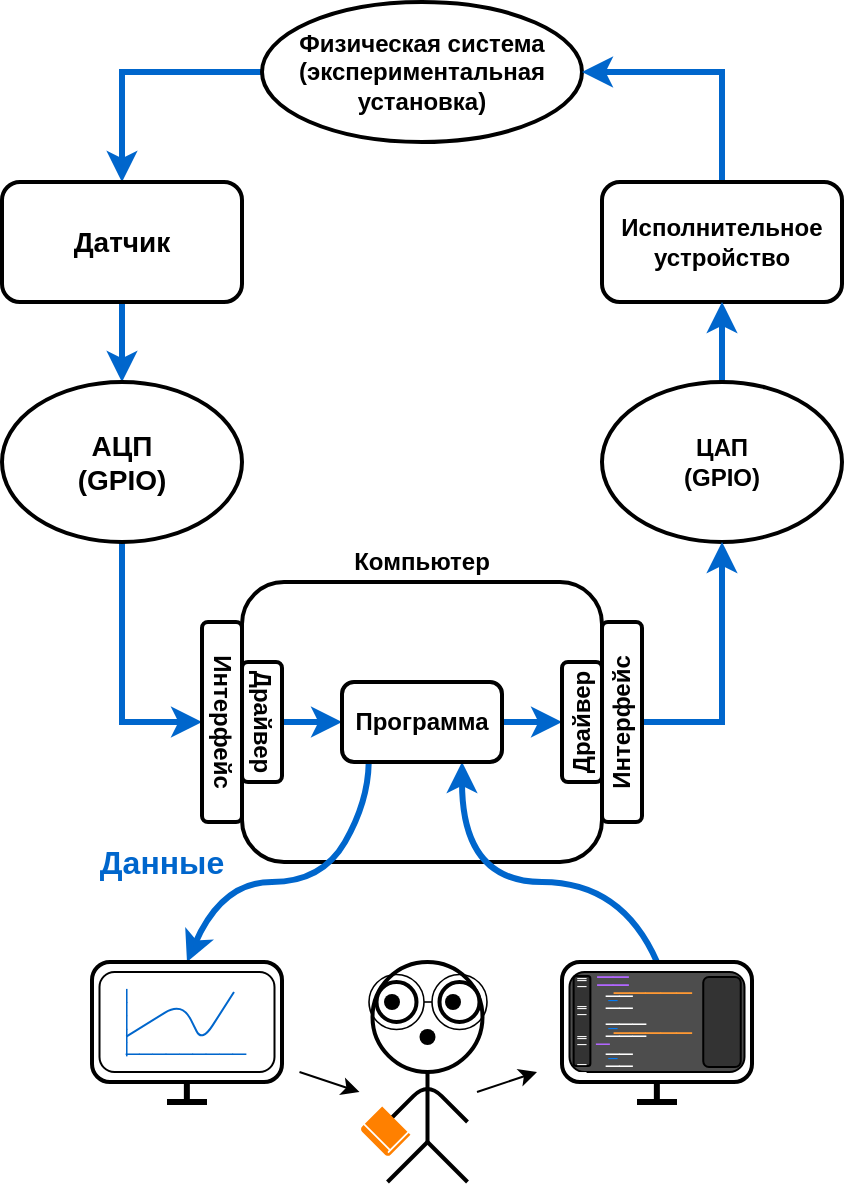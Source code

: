 <mxfile version="14.9.6" type="github" pages="2">
  <diagram id="EwxfycUetT-gceh_vVq2" name="Page-1">
    <mxGraphModel dx="1178" dy="641" grid="1" gridSize="10" guides="1" tooltips="1" connect="1" arrows="1" fold="1" page="1" pageScale="1" pageWidth="827" pageHeight="1169" math="0" shadow="0">
      <root>
        <mxCell id="0" />
        <mxCell id="1" parent="0" />
        <mxCell id="bHgDKf8H-_BEn4HjA2IT-7" value="" style="endArrow=none;html=1;fontColor=#000000;strokeWidth=3;" parent="1" edge="1">
          <mxGeometry width="50" height="50" relative="1" as="geometry">
            <mxPoint x="282.43" y="580" as="sourcePoint" />
            <mxPoint x="282.43" y="565" as="targetPoint" />
            <Array as="points">
              <mxPoint x="282.43" y="565" />
            </Array>
          </mxGeometry>
        </mxCell>
        <mxCell id="bHgDKf8H-_BEn4HjA2IT-6" value="" style="endArrow=none;html=1;fontColor=#000000;strokeWidth=3;" parent="1" edge="1">
          <mxGeometry width="50" height="50" relative="1" as="geometry">
            <mxPoint x="517.43" y="580" as="sourcePoint" />
            <mxPoint x="517.43" y="565" as="targetPoint" />
            <Array as="points">
              <mxPoint x="517.43" y="565" />
            </Array>
          </mxGeometry>
        </mxCell>
        <mxCell id="3XeuxPja4UC_niTlmCeu-13" style="edgeStyle=orthogonalEdgeStyle;rounded=0;orthogonalLoop=1;jettySize=auto;html=1;exitX=0;exitY=0.5;exitDx=0;exitDy=0;entryX=0.5;entryY=0;entryDx=0;entryDy=0;strokeWidth=3;strokeColor=#0066CC;" parent="1" source="3XeuxPja4UC_niTlmCeu-2" target="3XeuxPja4UC_niTlmCeu-3" edge="1">
          <mxGeometry relative="1" as="geometry" />
        </mxCell>
        <mxCell id="3XeuxPja4UC_niTlmCeu-2" value="Физическая система (экспериментальная установка)" style="ellipse;whiteSpace=wrap;html=1;fontStyle=1;strokeWidth=2;" parent="1" vertex="1">
          <mxGeometry x="320" y="30" width="160" height="70" as="geometry" />
        </mxCell>
        <mxCell id="3XeuxPja4UC_niTlmCeu-14" style="edgeStyle=orthogonalEdgeStyle;rounded=0;orthogonalLoop=1;jettySize=auto;html=1;exitX=0.5;exitY=1;exitDx=0;exitDy=0;entryX=0.5;entryY=0;entryDx=0;entryDy=0;strokeWidth=3;strokeColor=#0066CC;" parent="1" source="3XeuxPja4UC_niTlmCeu-3" target="3XeuxPja4UC_niTlmCeu-5" edge="1">
          <mxGeometry relative="1" as="geometry" />
        </mxCell>
        <mxCell id="3XeuxPja4UC_niTlmCeu-3" value="&lt;font style=&quot;font-size: 14px&quot;&gt;Датчик&lt;/font&gt;" style="rounded=1;whiteSpace=wrap;html=1;strokeWidth=2;fontStyle=1" parent="1" vertex="1">
          <mxGeometry x="190" y="120" width="120" height="60" as="geometry" />
        </mxCell>
        <mxCell id="3XeuxPja4UC_niTlmCeu-21" style="edgeStyle=orthogonalEdgeStyle;rounded=0;orthogonalLoop=1;jettySize=auto;html=1;exitX=0.5;exitY=0;exitDx=0;exitDy=0;entryX=1;entryY=0.5;entryDx=0;entryDy=0;fillColor=#f5f5f5;strokeColor=#0066CC;strokeWidth=3;" parent="1" source="3XeuxPja4UC_niTlmCeu-4" target="3XeuxPja4UC_niTlmCeu-2" edge="1">
          <mxGeometry relative="1" as="geometry" />
        </mxCell>
        <mxCell id="3XeuxPja4UC_niTlmCeu-4" value="Исполнительное устройство" style="rounded=1;whiteSpace=wrap;html=1;fillColor=#FFFFFF;strokeWidth=2;fontStyle=1" parent="1" vertex="1">
          <mxGeometry x="490" y="120" width="120" height="60" as="geometry" />
        </mxCell>
        <mxCell id="3XeuxPja4UC_niTlmCeu-15" style="edgeStyle=orthogonalEdgeStyle;rounded=0;orthogonalLoop=1;jettySize=auto;html=1;exitX=0.5;exitY=1;exitDx=0;exitDy=0;entryX=1;entryY=0.5;entryDx=0;entryDy=0;strokeWidth=3;strokeColor=#0066CC;" parent="1" source="3XeuxPja4UC_niTlmCeu-5" target="3XeuxPja4UC_niTlmCeu-10" edge="1">
          <mxGeometry relative="1" as="geometry" />
        </mxCell>
        <mxCell id="3XeuxPja4UC_niTlmCeu-5" value="&lt;font style=&quot;font-size: 14px&quot;&gt;АЦП&lt;br&gt;(GPIO)&lt;br&gt;&lt;/font&gt;" style="ellipse;whiteSpace=wrap;html=1;fontStyle=1;strokeWidth=2;" parent="1" vertex="1">
          <mxGeometry x="190" y="220" width="120" height="80" as="geometry" />
        </mxCell>
        <mxCell id="3XeuxPja4UC_niTlmCeu-20" style="edgeStyle=orthogonalEdgeStyle;rounded=0;orthogonalLoop=1;jettySize=auto;html=1;exitX=0.5;exitY=0;exitDx=0;exitDy=0;entryX=0.5;entryY=1;entryDx=0;entryDy=0;fillColor=#f5f5f5;strokeColor=#0066CC;strokeWidth=3;" parent="1" source="3XeuxPja4UC_niTlmCeu-6" target="3XeuxPja4UC_niTlmCeu-4" edge="1">
          <mxGeometry relative="1" as="geometry" />
        </mxCell>
        <mxCell id="3XeuxPja4UC_niTlmCeu-6" value="ЦАП&lt;br&gt;(GPIO)" style="ellipse;whiteSpace=wrap;html=1;strokeWidth=2;fontStyle=1;fillColor=#FFFFFF;" parent="1" vertex="1">
          <mxGeometry x="490" y="220" width="120" height="80" as="geometry" />
        </mxCell>
        <mxCell id="3XeuxPja4UC_niTlmCeu-7" value="&lt;p&gt;&lt;br&gt;&lt;/p&gt;" style="rounded=1;whiteSpace=wrap;html=1;strokeWidth=2;fontStyle=1;verticalAlign=middle;" parent="1" vertex="1">
          <mxGeometry x="310" y="320" width="180" height="140" as="geometry" />
        </mxCell>
        <mxCell id="3XeuxPja4UC_niTlmCeu-10" value="Интерфейс" style="rounded=1;whiteSpace=wrap;html=1;horizontal=0;strokeWidth=2;fontStyle=1;rotation=-180;" parent="1" vertex="1">
          <mxGeometry x="290" y="340" width="20" height="100" as="geometry" />
        </mxCell>
        <mxCell id="3XeuxPja4UC_niTlmCeu-19" style="edgeStyle=orthogonalEdgeStyle;rounded=0;orthogonalLoop=1;jettySize=auto;html=1;exitX=1;exitY=0.5;exitDx=0;exitDy=0;entryX=0.5;entryY=1;entryDx=0;entryDy=0;fillColor=#f5f5f5;strokeColor=#0066CC;strokeWidth=3;" parent="1" source="3XeuxPja4UC_niTlmCeu-11" target="3XeuxPja4UC_niTlmCeu-6" edge="1">
          <mxGeometry relative="1" as="geometry" />
        </mxCell>
        <mxCell id="3XeuxPja4UC_niTlmCeu-11" value="Интерфейс" style="rounded=1;whiteSpace=wrap;html=1;horizontal=0;verticalAlign=middle;strokeWidth=2;fillColor=#FFFFFF;fontStyle=1" parent="1" vertex="1">
          <mxGeometry x="490" y="340" width="20" height="100" as="geometry" />
        </mxCell>
        <mxCell id="3XeuxPja4UC_niTlmCeu-22" value="" style="endArrow=classic;html=1;strokeColor=#0066CC;strokeWidth=3;entryX=0;entryY=0.5;entryDx=0;entryDy=0;exitX=0;exitY=0.5;exitDx=0;exitDy=0;" parent="1" source="V5cFm6v-NALm835U-15R-2" target="3XeuxPja4UC_niTlmCeu-9" edge="1">
          <mxGeometry width="50" height="50" relative="1" as="geometry">
            <mxPoint x="360" y="290" as="sourcePoint" />
            <mxPoint x="440" y="160" as="targetPoint" />
          </mxGeometry>
        </mxCell>
        <mxCell id="3XeuxPja4UC_niTlmCeu-23" value="" style="endArrow=classic;html=1;strokeWidth=3;exitX=1;exitY=0.5;exitDx=0;exitDy=0;fillColor=#f5f5f5;strokeColor=#0066CC;entryX=0;entryY=0.5;entryDx=0;entryDy=0;" parent="1" source="3XeuxPja4UC_niTlmCeu-9" edge="1" target="V5cFm6v-NALm835U-15R-1">
          <mxGeometry width="50" height="50" relative="1" as="geometry">
            <mxPoint x="450" y="350" as="sourcePoint" />
            <mxPoint x="467" y="390" as="targetPoint" />
          </mxGeometry>
        </mxCell>
        <mxCell id="3XeuxPja4UC_niTlmCeu-26" value="" style="ellipse;whiteSpace=wrap;html=1;aspect=fixed;strokeWidth=2;verticalAlign=middle;" parent="1" vertex="1">
          <mxGeometry x="375.25" y="510" width="55" height="55" as="geometry" />
        </mxCell>
        <mxCell id="3XeuxPja4UC_niTlmCeu-30" value="" style="endArrow=none;html=1;strokeWidth=2;exitX=0.5;exitY=1;exitDx=0;exitDy=0;" parent="1" source="3XeuxPja4UC_niTlmCeu-26" edge="1">
          <mxGeometry width="50" height="50" relative="1" as="geometry">
            <mxPoint x="584.75" y="590" as="sourcePoint" />
            <mxPoint x="402.75" y="600" as="targetPoint" />
          </mxGeometry>
        </mxCell>
        <mxCell id="3XeuxPja4UC_niTlmCeu-31" value="" style="endArrow=none;html=1;strokeWidth=2;" parent="1" edge="1">
          <mxGeometry width="50" height="50" relative="1" as="geometry">
            <mxPoint x="382.75" y="590" as="sourcePoint" />
            <mxPoint x="422.75" y="590" as="targetPoint" />
            <Array as="points">
              <mxPoint x="402.75" y="570" />
            </Array>
          </mxGeometry>
        </mxCell>
        <mxCell id="3XeuxPja4UC_niTlmCeu-33" value="" style="endArrow=none;html=1;strokeWidth=2;" parent="1" edge="1">
          <mxGeometry width="50" height="50" relative="1" as="geometry">
            <mxPoint x="382.75" y="620" as="sourcePoint" />
            <mxPoint x="402.75" y="600" as="targetPoint" />
          </mxGeometry>
        </mxCell>
        <mxCell id="3XeuxPja4UC_niTlmCeu-34" value="" style="endArrow=none;html=1;strokeWidth=2;" parent="1" edge="1">
          <mxGeometry width="50" height="50" relative="1" as="geometry">
            <mxPoint x="422.75" y="620" as="sourcePoint" />
            <mxPoint x="402.75" y="600" as="targetPoint" />
          </mxGeometry>
        </mxCell>
        <mxCell id="3XeuxPja4UC_niTlmCeu-35" value="" style="ellipse;whiteSpace=wrap;html=1;aspect=fixed;strokeWidth=2;verticalAlign=middle;" parent="1" vertex="1">
          <mxGeometry x="408.75" y="520" width="20" height="20" as="geometry" />
        </mxCell>
        <mxCell id="3XeuxPja4UC_niTlmCeu-38" value="" style="ellipse;whiteSpace=wrap;html=1;aspect=fixed;strokeWidth=2;verticalAlign=middle;" parent="1" vertex="1">
          <mxGeometry x="377.25" y="520" width="20" height="20" as="geometry" />
        </mxCell>
        <mxCell id="3XeuxPja4UC_niTlmCeu-42" value="" style="shape=waypoint;sketch=0;fillStyle=solid;size=6;pointerEvents=1;points=[];fillColor=none;resizable=0;rotatable=0;perimeter=centerPerimeter;snapToPoint=1;strokeWidth=2;verticalAlign=middle;" parent="1" vertex="1">
          <mxGeometry x="395.5" y="510" width="40" height="40" as="geometry" />
        </mxCell>
        <mxCell id="3XeuxPja4UC_niTlmCeu-43" value="" style="shape=waypoint;sketch=0;fillStyle=solid;size=6;pointerEvents=1;points=[];fillColor=none;resizable=0;rotatable=0;perimeter=centerPerimeter;snapToPoint=1;strokeWidth=2;verticalAlign=middle;" parent="1" vertex="1">
          <mxGeometry x="382.75" y="527.5" width="40" height="40" as="geometry" />
        </mxCell>
        <mxCell id="3XeuxPja4UC_niTlmCeu-46" value="" style="curved=1;endArrow=classic;html=1;strokeWidth=3;exitX=0.167;exitY=1.008;exitDx=0;exitDy=0;exitPerimeter=0;strokeColor=#0066CC;entryX=0.5;entryY=0;entryDx=0;entryDy=0;" parent="1" source="3XeuxPja4UC_niTlmCeu-9" target="bHgDKf8H-_BEn4HjA2IT-2" edge="1">
          <mxGeometry width="50" height="50" relative="1" as="geometry">
            <mxPoint x="355" y="492.5" as="sourcePoint" />
            <mxPoint x="365" y="540" as="targetPoint" />
            <Array as="points">
              <mxPoint x="373" y="430" />
              <mxPoint x="350" y="470" />
              <mxPoint x="300" y="470" />
            </Array>
          </mxGeometry>
        </mxCell>
        <mxCell id="3XeuxPja4UC_niTlmCeu-50" value="" style="curved=1;endArrow=classic;html=1;strokeWidth=3;entryX=0.75;entryY=1;entryDx=0;entryDy=0;entryPerimeter=0;strokeColor=#0066CC;exitX=0.5;exitY=0;exitDx=0;exitDy=0;" parent="1" source="bHgDKf8H-_BEn4HjA2IT-3" target="3XeuxPja4UC_niTlmCeu-9" edge="1">
          <mxGeometry width="50" height="50" relative="1" as="geometry">
            <mxPoint x="434" y="540" as="sourcePoint" />
            <mxPoint x="455.03" y="380.0" as="targetPoint" />
            <Array as="points">
              <mxPoint x="500" y="470" />
              <mxPoint x="420" y="470" />
            </Array>
          </mxGeometry>
        </mxCell>
        <mxCell id="3XeuxPja4UC_niTlmCeu-41" value="" style="shape=waypoint;sketch=0;fillStyle=solid;size=6;pointerEvents=1;points=[];fillColor=none;resizable=0;rotatable=0;perimeter=centerPerimeter;snapToPoint=1;strokeWidth=2;verticalAlign=middle;" parent="1" vertex="1">
          <mxGeometry x="365" y="510" width="40" height="40" as="geometry" />
        </mxCell>
        <mxCell id="3XeuxPja4UC_niTlmCeu-52" value="" style="ellipse;whiteSpace=wrap;html=1;aspect=fixed;strokeWidth=0.8;verticalAlign=middle;fillColor=none;" parent="1" vertex="1">
          <mxGeometry x="373.5" y="516.25" width="27.5" height="27.5" as="geometry" />
        </mxCell>
        <mxCell id="3XeuxPja4UC_niTlmCeu-53" value="" style="ellipse;whiteSpace=wrap;html=1;aspect=fixed;strokeWidth=0.8;verticalAlign=middle;fillColor=none;" parent="1" vertex="1">
          <mxGeometry x="405" y="516.25" width="27.5" height="27.5" as="geometry" />
        </mxCell>
        <mxCell id="3XeuxPja4UC_niTlmCeu-57" value="" style="endArrow=none;html=1;strokeWidth=0.8;entryX=0;entryY=0.5;entryDx=0;entryDy=0;exitX=1;exitY=0.5;exitDx=0;exitDy=0;" parent="1" source="3XeuxPja4UC_niTlmCeu-52" target="3XeuxPja4UC_niTlmCeu-53" edge="1">
          <mxGeometry width="50" height="50" relative="1" as="geometry">
            <mxPoint x="404.75" y="570" as="sourcePoint" />
            <mxPoint x="454.75" y="520" as="targetPoint" />
          </mxGeometry>
        </mxCell>
        <mxCell id="3XeuxPja4UC_niTlmCeu-58" value="" style="endArrow=none;html=1;strokeColor=#000000;strokeWidth=0.5;exitX=0;exitY=0;exitDx=0;exitDy=0;entryX=0;entryY=0;entryDx=0;entryDy=0;" parent="1" source="3XeuxPja4UC_niTlmCeu-52" target="3XeuxPja4UC_niTlmCeu-52" edge="1">
          <mxGeometry width="50" height="50" relative="1" as="geometry">
            <mxPoint x="404.75" y="570" as="sourcePoint" />
            <mxPoint x="454.75" y="520" as="targetPoint" />
          </mxGeometry>
        </mxCell>
        <mxCell id="3XeuxPja4UC_niTlmCeu-61" value="" style="pointerEvents=1;shadow=0;dashed=0;html=1;strokeColor=none;labelPosition=center;verticalLabelPosition=bottom;verticalAlign=top;outlineConnect=0;align=center;shape=mxgraph.office.concepts.book_journal;rotation=-45;fillColor=#FF8000;" parent="1" vertex="1">
          <mxGeometry x="373.5" y="585" width="16" height="20" as="geometry" />
        </mxCell>
        <mxCell id="3XeuxPja4UC_niTlmCeu-71" value="Данные" style="text;html=1;strokeColor=none;fillColor=none;align=center;verticalAlign=middle;whiteSpace=wrap;rounded=0;fontColor=#0066CC;fontStyle=1;fontSize=16;horizontal=1;" parent="1" vertex="1">
          <mxGeometry x="250" y="450" width="40" height="20" as="geometry" />
        </mxCell>
        <mxCell id="bHgDKf8H-_BEn4HjA2IT-2" value="" style="rounded=1;whiteSpace=wrap;html=1;fontColor=#000000;strokeColor=#000000;strokeWidth=2;fillColor=#FFFFFF;" parent="1" vertex="1">
          <mxGeometry x="235" y="510" width="95" height="60" as="geometry" />
        </mxCell>
        <mxCell id="bHgDKf8H-_BEn4HjA2IT-3" value="" style="rounded=1;whiteSpace=wrap;html=1;fontColor=#000000;strokeColor=#000000;strokeWidth=2;fillColor=#FFFFFF;" parent="1" vertex="1">
          <mxGeometry x="470" y="510" width="95" height="60" as="geometry" />
        </mxCell>
        <mxCell id="bHgDKf8H-_BEn4HjA2IT-4" value="" style="rounded=1;whiteSpace=wrap;html=1;fontColor=#000000;strokeColor=#000000;strokeWidth=1;fillColor=#FFFFFF;" parent="1" vertex="1">
          <mxGeometry x="238.75" y="515" width="87.5" height="50" as="geometry" />
        </mxCell>
        <mxCell id="bHgDKf8H-_BEn4HjA2IT-5" value="" style="rounded=1;whiteSpace=wrap;html=1;fontColor=#000000;strokeWidth=1;fillColor=#4D4D4D;" parent="1" vertex="1">
          <mxGeometry x="473.75" y="515" width="87.5" height="50" as="geometry" />
        </mxCell>
        <mxCell id="bHgDKf8H-_BEn4HjA2IT-8" value="" style="endArrow=none;html=1;fontColor=#000000;strokeColor=#000000;strokeWidth=3;" parent="1" edge="1">
          <mxGeometry width="50" height="50" relative="1" as="geometry">
            <mxPoint x="272.5" y="580" as="sourcePoint" />
            <mxPoint x="292.5" y="580" as="targetPoint" />
          </mxGeometry>
        </mxCell>
        <mxCell id="bHgDKf8H-_BEn4HjA2IT-9" value="" style="endArrow=none;html=1;fontColor=#000000;strokeColor=#000000;strokeWidth=3;" parent="1" edge="1">
          <mxGeometry width="50" height="50" relative="1" as="geometry">
            <mxPoint x="507.5" y="580" as="sourcePoint" />
            <mxPoint x="527.5" y="580" as="targetPoint" />
          </mxGeometry>
        </mxCell>
        <mxCell id="bHgDKf8H-_BEn4HjA2IT-10" value="&lt;font color=&quot;#0066cc&quot;&gt;_________&lt;/font&gt;" style="text;html=1;strokeColor=none;fillColor=none;align=left;verticalAlign=middle;whiteSpace=wrap;rounded=0;fontColor=#000000;" parent="1" vertex="1">
          <mxGeometry x="250" y="540" width="40" height="20" as="geometry" />
        </mxCell>
        <mxCell id="bHgDKf8H-_BEn4HjA2IT-11" value="&lt;font color=&quot;#0066cc&quot;&gt;_____&lt;/font&gt;" style="text;html=1;strokeColor=none;fillColor=none;align=right;verticalAlign=middle;whiteSpace=wrap;rounded=0;fontColor=#000000;rotation=90;" parent="1" vertex="1">
          <mxGeometry x="235" y="530" width="47.5" height="10" as="geometry" />
        </mxCell>
        <mxCell id="bHgDKf8H-_BEn4HjA2IT-12" value="" style="endArrow=none;html=1;fontColor=#000000;strokeWidth=1;strokeColor=#0066CC;exitX=0.76;exitY=1.162;exitDx=0;exitDy=0;exitPerimeter=0;" parent="1" source="bHgDKf8H-_BEn4HjA2IT-11" edge="1">
          <mxGeometry width="50" height="50" relative="1" as="geometry">
            <mxPoint x="259" y="545" as="sourcePoint" />
            <mxPoint x="306" y="525" as="targetPoint" />
            <Array as="points">
              <mxPoint x="280" y="530" />
              <mxPoint x="290" y="550" />
            </Array>
          </mxGeometry>
        </mxCell>
        <mxCell id="bHgDKf8H-_BEn4HjA2IT-14" value="Компьютер" style="text;html=1;strokeColor=none;fillColor=none;align=center;verticalAlign=middle;whiteSpace=wrap;rounded=0;fontColor=#000000;fontStyle=1" parent="1" vertex="1">
          <mxGeometry x="380" y="300" width="40" height="20" as="geometry" />
        </mxCell>
        <mxCell id="bHgDKf8H-_BEn4HjA2IT-15" value="" style="endArrow=classic;html=1;strokeWidth=1;" parent="1" edge="1">
          <mxGeometry width="50" height="50" relative="1" as="geometry">
            <mxPoint x="338.75" y="565" as="sourcePoint" />
            <mxPoint x="368.75" y="575" as="targetPoint" />
          </mxGeometry>
        </mxCell>
        <mxCell id="bHgDKf8H-_BEn4HjA2IT-16" value="" style="endArrow=classic;html=1;strokeWidth=1;" parent="1" edge="1">
          <mxGeometry width="50" height="50" relative="1" as="geometry">
            <mxPoint x="427.5" y="575" as="sourcePoint" />
            <mxPoint x="457.5" y="565" as="targetPoint" />
          </mxGeometry>
        </mxCell>
        <mxCell id="bHgDKf8H-_BEn4HjA2IT-18" value="" style="rounded=1;whiteSpace=wrap;html=1;fontColor=#000000;strokeColor=#000000;strokeWidth=1;align=right;fillColor=#333333;rotation=90;" parent="1" vertex="1">
          <mxGeometry x="527.5" y="530.62" width="45" height="18.75" as="geometry" />
        </mxCell>
        <mxCell id="bHgDKf8H-_BEn4HjA2IT-19" value="" style="rounded=1;whiteSpace=wrap;html=1;fontColor=#000000;strokeColor=#000000;strokeWidth=1;align=right;fillColor=#333333;rotation=90;" parent="1" vertex="1">
          <mxGeometry x="457.5" y="535.36" width="45" height="8.39" as="geometry" />
        </mxCell>
        <mxCell id="bHgDKf8H-_BEn4HjA2IT-20" value="&lt;font color=&quot;#ffffff&quot; style=&quot;font-size: 8px&quot;&gt;_&lt;br&gt;_&lt;br&gt;_&lt;br&gt;_&lt;/font&gt;" style="text;html=1;strokeColor=none;fillColor=none;align=center;verticalAlign=middle;whiteSpace=wrap;rounded=0;fontColor=#000000;" parent="1" vertex="1">
          <mxGeometry x="460" y="523.75" width="40" height="20" as="geometry" />
        </mxCell>
        <mxCell id="bHgDKf8H-_BEn4HjA2IT-22" value="&lt;font color=&quot;#ffffff&quot; style=&quot;font-size: 8px&quot;&gt;_&lt;br&gt;_&lt;br&gt;_&lt;br&gt;&lt;br&gt;&lt;/font&gt;" style="text;html=1;strokeColor=none;fillColor=none;align=center;verticalAlign=middle;whiteSpace=wrap;rounded=0;fontColor=#000000;" parent="1" vertex="1">
          <mxGeometry x="460" y="525" width="40" height="20" as="geometry" />
        </mxCell>
        <mxCell id="bHgDKf8H-_BEn4HjA2IT-23" value="&lt;font color=&quot;#ffffff&quot; style=&quot;font-size: 8px&quot;&gt;_&lt;br&gt;_&lt;br&gt;_&lt;br&gt;_&lt;/font&gt;" style="text;html=1;strokeColor=none;fillColor=none;align=center;verticalAlign=middle;whiteSpace=wrap;rounded=0;fontColor=#000000;" parent="1" vertex="1">
          <mxGeometry x="460" y="527.5" width="40" height="20" as="geometry" />
        </mxCell>
        <mxCell id="bHgDKf8H-_BEn4HjA2IT-25" value="&lt;font style=&quot;font-size: 14px&quot; color=&quot;#b266ff&quot;&gt;__&lt;/font&gt;" style="text;html=1;align=center;verticalAlign=middle;resizable=0;points=[];autosize=1;strokeColor=none;fontColor=#000000;" parent="1" vertex="1">
          <mxGeometry x="480" y="500" width="30" height="20" as="geometry" />
        </mxCell>
        <mxCell id="bHgDKf8H-_BEn4HjA2IT-26" value="&lt;font style=&quot;font-size: 14px&quot; color=&quot;#b266ff&quot;&gt;__&lt;/font&gt;" style="text;html=1;align=center;verticalAlign=middle;resizable=0;points=[];autosize=1;strokeColor=none;fontColor=#000000;" parent="1" vertex="1">
          <mxGeometry x="480" y="503.75" width="30" height="20" as="geometry" />
        </mxCell>
        <mxCell id="bHgDKf8H-_BEn4HjA2IT-28" value="&lt;font color=&quot;#ff9933&quot; style=&quot;font-size: 14px&quot;&gt;_____&lt;/font&gt;" style="text;html=1;align=center;verticalAlign=middle;resizable=0;points=[];autosize=1;strokeColor=none;fontColor=#000000;" parent="1" vertex="1">
          <mxGeometry x="490" y="507.5" width="50" height="20" as="geometry" />
        </mxCell>
        <mxCell id="bHgDKf8H-_BEn4HjA2IT-29" value="&lt;font color=&quot;#ff9933&quot; style=&quot;font-size: 14px&quot;&gt;_____&lt;/font&gt;" style="text;html=1;align=center;verticalAlign=middle;resizable=0;points=[];autosize=1;strokeColor=none;fontColor=#000000;" parent="1" vertex="1">
          <mxGeometry x="490" y="527.5" width="50" height="20" as="geometry" />
        </mxCell>
        <mxCell id="bHgDKf8H-_BEn4HjA2IT-32" value="&lt;font color=&quot;#007fff&quot; style=&quot;font-size: 8px&quot;&gt;_&lt;br&gt;_&lt;br&gt;_&lt;/font&gt;" style="text;html=1;align=center;verticalAlign=middle;resizable=0;points=[];autosize=1;strokeColor=none;fontColor=#000000;" parent="1" vertex="1">
          <mxGeometry x="485" y="512.5" width="20" height="50" as="geometry" />
        </mxCell>
        <mxCell id="bHgDKf8H-_BEn4HjA2IT-33" value="&lt;font color=&quot;#ffffff&quot;&gt;__&lt;br&gt;___&lt;br&gt;&lt;/font&gt;&lt;div&gt;&lt;span&gt;&lt;font color=&quot;#ffffff&quot;&gt;__&lt;/font&gt;&lt;/span&gt;&lt;/div&gt;" style="text;html=1;align=left;verticalAlign=middle;resizable=0;points=[];autosize=1;strokeColor=none;fontColor=#000000;" parent="1" vertex="1">
          <mxGeometry x="490" y="510" width="40" height="50" as="geometry" />
        </mxCell>
        <mxCell id="bHgDKf8H-_BEn4HjA2IT-34" value="&lt;font color=&quot;#ffffff&quot;&gt;__&lt;br&gt;___&lt;br&gt;&lt;/font&gt;&lt;div&gt;&lt;span&gt;&lt;font color=&quot;#ffffff&quot;&gt;__&lt;/font&gt;&lt;/span&gt;&lt;/div&gt;" style="text;html=1;align=left;verticalAlign=middle;resizable=0;points=[];autosize=1;strokeColor=none;fontColor=#000000;" parent="1" vertex="1">
          <mxGeometry x="490" y="516.25" width="40" height="50" as="geometry" />
        </mxCell>
        <mxCell id="bHgDKf8H-_BEn4HjA2IT-35" value="&lt;font color=&quot;#b266ff&quot;&gt;_&lt;/font&gt;" style="text;html=1;align=center;verticalAlign=middle;resizable=0;points=[];autosize=1;strokeColor=none;fontColor=#000000;" parent="1" vertex="1">
          <mxGeometry x="480" y="535" width="20" height="20" as="geometry" />
        </mxCell>
        <mxCell id="V5cFm6v-NALm835U-15R-1" value="Драйвер" style="rounded=1;whiteSpace=wrap;html=1;horizontal=0;verticalAlign=middle;strokeWidth=2;fillColor=#FFFFFF;fontStyle=1" vertex="1" parent="1">
          <mxGeometry x="470" y="360" width="20" height="60" as="geometry" />
        </mxCell>
        <mxCell id="V5cFm6v-NALm835U-15R-2" value="Драйвер" style="rounded=1;whiteSpace=wrap;html=1;horizontal=0;verticalAlign=middle;strokeWidth=2;fillColor=#FFFFFF;fontStyle=1;rotation=-180;" vertex="1" parent="1">
          <mxGeometry x="310" y="360" width="20" height="60" as="geometry" />
        </mxCell>
        <mxCell id="3XeuxPja4UC_niTlmCeu-9" value="Программа" style="rounded=1;whiteSpace=wrap;html=1;fontStyle=1;strokeWidth=2;" parent="1" vertex="1">
          <mxGeometry x="360" y="370" width="80" height="40" as="geometry" />
        </mxCell>
      </root>
    </mxGraphModel>
  </diagram>
  <diagram id="qTziNAR_kC1ZZMovGDDu" name="Page-2">
    <mxGraphModel dx="1178" dy="641" grid="1" gridSize="10" guides="1" tooltips="1" connect="1" arrows="1" fold="1" page="1" pageScale="1" pageWidth="827" pageHeight="1169" math="0" shadow="0">
      <root>
        <mxCell id="LqiY0VW-y-ppJ6wMo8RW-0" />
        <mxCell id="LqiY0VW-y-ppJ6wMo8RW-1" parent="LqiY0VW-y-ppJ6wMo8RW-0" />
        <mxCell id="T3vKYkr3HyHjlCP5tKFm-1" value="" style="endArrow=none;html=1;fontColor=#000000;strokeWidth=3;" edge="1" parent="LqiY0VW-y-ppJ6wMo8RW-1">
          <mxGeometry width="50" height="50" relative="1" as="geometry">
            <mxPoint x="399.93" y="336.6" as="sourcePoint" />
            <mxPoint x="399.93" y="321.6" as="targetPoint" />
            <Array as="points">
              <mxPoint x="399.93" y="321.6" />
            </Array>
          </mxGeometry>
        </mxCell>
        <mxCell id="T3vKYkr3HyHjlCP5tKFm-2" style="edgeStyle=orthogonalEdgeStyle;rounded=0;orthogonalLoop=1;jettySize=auto;html=1;entryX=0.5;entryY=0;entryDx=0;entryDy=0;strokeWidth=3;strokeColor=#0066CC;" edge="1" parent="LqiY0VW-y-ppJ6wMo8RW-1" target="T3vKYkr3HyHjlCP5tKFm-5">
          <mxGeometry relative="1" as="geometry">
            <mxPoint x="240" y="180" as="sourcePoint" />
          </mxGeometry>
        </mxCell>
        <mxCell id="T3vKYkr3HyHjlCP5tKFm-4" style="edgeStyle=orthogonalEdgeStyle;rounded=0;orthogonalLoop=1;jettySize=auto;html=1;exitX=0.5;exitY=1;exitDx=0;exitDy=0;entryX=0.5;entryY=0;entryDx=0;entryDy=0;strokeWidth=3;strokeColor=#0066CC;" edge="1" parent="LqiY0VW-y-ppJ6wMo8RW-1" source="T3vKYkr3HyHjlCP5tKFm-5" target="T3vKYkr3HyHjlCP5tKFm-9">
          <mxGeometry relative="1" as="geometry" />
        </mxCell>
        <mxCell id="T3vKYkr3HyHjlCP5tKFm-5" value="&lt;font style=&quot;font-size: 14px&quot;&gt;Провод&lt;/font&gt;" style="rounded=1;whiteSpace=wrap;html=1;strokeWidth=2;fontStyle=1" vertex="1" parent="LqiY0VW-y-ppJ6wMo8RW-1">
          <mxGeometry x="180" y="230" width="120" height="60" as="geometry" />
        </mxCell>
        <mxCell id="T3vKYkr3HyHjlCP5tKFm-6" style="edgeStyle=orthogonalEdgeStyle;rounded=0;orthogonalLoop=1;jettySize=auto;html=1;exitX=0.5;exitY=0;exitDx=0;exitDy=0;fillColor=#f5f5f5;strokeColor=#0066CC;strokeWidth=3;" edge="1" parent="LqiY0VW-y-ppJ6wMo8RW-1" source="T3vKYkr3HyHjlCP5tKFm-7">
          <mxGeometry relative="1" as="geometry">
            <mxPoint x="550" y="175" as="targetPoint" />
          </mxGeometry>
        </mxCell>
        <mxCell id="T3vKYkr3HyHjlCP5tKFm-7" value="Светодиод" style="rounded=1;whiteSpace=wrap;html=1;fillColor=#FFFFFF;strokeWidth=2;fontStyle=1" vertex="1" parent="LqiY0VW-y-ppJ6wMo8RW-1">
          <mxGeometry x="490" y="230" width="120" height="60" as="geometry" />
        </mxCell>
        <mxCell id="T3vKYkr3HyHjlCP5tKFm-8" style="edgeStyle=orthogonalEdgeStyle;rounded=0;orthogonalLoop=1;jettySize=auto;html=1;exitX=0.5;exitY=1;exitDx=0;exitDy=0;entryX=0;entryY=0.5;entryDx=0;entryDy=0;strokeWidth=3;strokeColor=#0066CC;" edge="1" parent="LqiY0VW-y-ppJ6wMo8RW-1" source="T3vKYkr3HyHjlCP5tKFm-9" target="T3vKYkr3HyHjlCP5tKFm-14">
          <mxGeometry relative="1" as="geometry" />
        </mxCell>
        <mxCell id="T3vKYkr3HyHjlCP5tKFm-9" value="&lt;font style=&quot;font-size: 14px&quot;&gt;GPI&lt;/font&gt;" style="ellipse;whiteSpace=wrap;html=1;fontStyle=1;strokeWidth=2;" vertex="1" parent="LqiY0VW-y-ppJ6wMo8RW-1">
          <mxGeometry x="180" y="330" width="120" height="80" as="geometry" />
        </mxCell>
        <mxCell id="T3vKYkr3HyHjlCP5tKFm-10" style="edgeStyle=orthogonalEdgeStyle;rounded=0;orthogonalLoop=1;jettySize=auto;html=1;exitX=0.5;exitY=0;exitDx=0;exitDy=0;entryX=0.5;entryY=1;entryDx=0;entryDy=0;fillColor=#f5f5f5;strokeColor=#0066CC;strokeWidth=3;" edge="1" parent="LqiY0VW-y-ppJ6wMo8RW-1" source="T3vKYkr3HyHjlCP5tKFm-11" target="T3vKYkr3HyHjlCP5tKFm-7">
          <mxGeometry relative="1" as="geometry" />
        </mxCell>
        <mxCell id="T3vKYkr3HyHjlCP5tKFm-11" value="GPO" style="ellipse;whiteSpace=wrap;html=1;strokeWidth=2;fontStyle=1;fillColor=#FFFFFF;" vertex="1" parent="LqiY0VW-y-ppJ6wMo8RW-1">
          <mxGeometry x="490" y="330" width="120" height="80" as="geometry" />
        </mxCell>
        <mxCell id="T3vKYkr3HyHjlCP5tKFm-12" value="&lt;p&gt;&lt;br&gt;&lt;/p&gt;" style="rounded=1;whiteSpace=wrap;html=1;strokeWidth=2;fontStyle=1;verticalAlign=middle;" vertex="1" parent="LqiY0VW-y-ppJ6wMo8RW-1">
          <mxGeometry x="330" y="430" width="140" height="140" as="geometry" />
        </mxCell>
        <mxCell id="T3vKYkr3HyHjlCP5tKFm-13" value="Программа" style="rounded=1;whiteSpace=wrap;html=1;fontStyle=1;strokeWidth=2;" vertex="1" parent="LqiY0VW-y-ppJ6wMo8RW-1">
          <mxGeometry x="360" y="480" width="80" height="40" as="geometry" />
        </mxCell>
        <mxCell id="T3vKYkr3HyHjlCP5tKFm-14" value="Интерфейс" style="rounded=1;whiteSpace=wrap;html=1;horizontal=0;strokeWidth=2;fontStyle=1" vertex="1" parent="LqiY0VW-y-ppJ6wMo8RW-1">
          <mxGeometry x="310" y="450" width="20" height="100" as="geometry" />
        </mxCell>
        <mxCell id="T3vKYkr3HyHjlCP5tKFm-15" style="edgeStyle=orthogonalEdgeStyle;rounded=0;orthogonalLoop=1;jettySize=auto;html=1;exitX=1;exitY=0.5;exitDx=0;exitDy=0;entryX=0.5;entryY=1;entryDx=0;entryDy=0;fillColor=#f5f5f5;strokeColor=#0066CC;strokeWidth=3;" edge="1" parent="LqiY0VW-y-ppJ6wMo8RW-1" source="T3vKYkr3HyHjlCP5tKFm-16" target="T3vKYkr3HyHjlCP5tKFm-11">
          <mxGeometry relative="1" as="geometry" />
        </mxCell>
        <mxCell id="T3vKYkr3HyHjlCP5tKFm-16" value="Интерфейс" style="rounded=1;whiteSpace=wrap;html=1;horizontal=0;verticalAlign=middle;strokeWidth=2;fillColor=#FFFFFF;fontStyle=1" vertex="1" parent="LqiY0VW-y-ppJ6wMo8RW-1">
          <mxGeometry x="470" y="450" width="20" height="100" as="geometry" />
        </mxCell>
        <mxCell id="T3vKYkr3HyHjlCP5tKFm-17" value="" style="endArrow=classic;html=1;strokeColor=#0066CC;strokeWidth=3;exitX=1;exitY=0.5;exitDx=0;exitDy=0;entryX=0;entryY=0.5;entryDx=0;entryDy=0;" edge="1" parent="LqiY0VW-y-ppJ6wMo8RW-1" source="T3vKYkr3HyHjlCP5tKFm-14" target="T3vKYkr3HyHjlCP5tKFm-13">
          <mxGeometry width="50" height="50" relative="1" as="geometry">
            <mxPoint x="390" y="320" as="sourcePoint" />
            <mxPoint x="440" y="270" as="targetPoint" />
          </mxGeometry>
        </mxCell>
        <mxCell id="T3vKYkr3HyHjlCP5tKFm-18" value="" style="endArrow=classic;html=1;strokeWidth=3;exitX=1;exitY=0.5;exitDx=0;exitDy=0;fillColor=#f5f5f5;strokeColor=#0066CC;" edge="1" parent="LqiY0VW-y-ppJ6wMo8RW-1" source="T3vKYkr3HyHjlCP5tKFm-13">
          <mxGeometry width="50" height="50" relative="1" as="geometry">
            <mxPoint x="450" y="460" as="sourcePoint" />
            <mxPoint x="467.0" y="500" as="targetPoint" />
          </mxGeometry>
        </mxCell>
        <mxCell id="T3vKYkr3HyHjlCP5tKFm-19" value="" style="ellipse;whiteSpace=wrap;html=1;aspect=fixed;strokeWidth=2;verticalAlign=middle;" vertex="1" parent="LqiY0VW-y-ppJ6wMo8RW-1">
          <mxGeometry x="374.25" y="80" width="55" height="55" as="geometry" />
        </mxCell>
        <mxCell id="T3vKYkr3HyHjlCP5tKFm-20" value="" style="endArrow=none;html=1;strokeWidth=2;exitX=0.5;exitY=1;exitDx=0;exitDy=0;" edge="1" parent="LqiY0VW-y-ppJ6wMo8RW-1" source="T3vKYkr3HyHjlCP5tKFm-19">
          <mxGeometry width="50" height="50" relative="1" as="geometry">
            <mxPoint x="581.75" y="160" as="sourcePoint" />
            <mxPoint x="401.75" y="170" as="targetPoint" />
          </mxGeometry>
        </mxCell>
        <mxCell id="T3vKYkr3HyHjlCP5tKFm-21" value="" style="endArrow=none;html=1;strokeWidth=2;" edge="1" parent="LqiY0VW-y-ppJ6wMo8RW-1">
          <mxGeometry width="50" height="50" relative="1" as="geometry">
            <mxPoint x="381.75" y="160" as="sourcePoint" />
            <mxPoint x="421.75" y="160" as="targetPoint" />
            <Array as="points">
              <mxPoint x="401.75" y="140" />
            </Array>
          </mxGeometry>
        </mxCell>
        <mxCell id="T3vKYkr3HyHjlCP5tKFm-22" value="" style="endArrow=none;html=1;strokeWidth=2;" edge="1" parent="LqiY0VW-y-ppJ6wMo8RW-1">
          <mxGeometry width="50" height="50" relative="1" as="geometry">
            <mxPoint x="381.75" y="190" as="sourcePoint" />
            <mxPoint x="401.75" y="170" as="targetPoint" />
          </mxGeometry>
        </mxCell>
        <mxCell id="T3vKYkr3HyHjlCP5tKFm-23" value="" style="endArrow=none;html=1;strokeWidth=2;" edge="1" parent="LqiY0VW-y-ppJ6wMo8RW-1">
          <mxGeometry width="50" height="50" relative="1" as="geometry">
            <mxPoint x="421.75" y="190" as="sourcePoint" />
            <mxPoint x="401.75" y="170" as="targetPoint" />
          </mxGeometry>
        </mxCell>
        <mxCell id="T3vKYkr3HyHjlCP5tKFm-24" value="" style="ellipse;whiteSpace=wrap;html=1;aspect=fixed;strokeWidth=2;verticalAlign=middle;" vertex="1" parent="LqiY0VW-y-ppJ6wMo8RW-1">
          <mxGeometry x="405.75" y="90" width="20" height="20" as="geometry" />
        </mxCell>
        <mxCell id="T3vKYkr3HyHjlCP5tKFm-25" value="" style="ellipse;whiteSpace=wrap;html=1;aspect=fixed;strokeWidth=2;verticalAlign=middle;" vertex="1" parent="LqiY0VW-y-ppJ6wMo8RW-1">
          <mxGeometry x="374.25" y="90" width="20" height="20" as="geometry" />
        </mxCell>
        <mxCell id="T3vKYkr3HyHjlCP5tKFm-26" value="" style="shape=waypoint;sketch=0;fillStyle=solid;size=6;pointerEvents=1;points=[];fillColor=none;resizable=0;rotatable=0;perimeter=centerPerimeter;snapToPoint=1;strokeWidth=2;verticalAlign=middle;" vertex="1" parent="LqiY0VW-y-ppJ6wMo8RW-1">
          <mxGeometry x="394.25" y="80" width="40" height="40" as="geometry" />
        </mxCell>
        <mxCell id="T3vKYkr3HyHjlCP5tKFm-27" value="" style="shape=waypoint;sketch=0;fillStyle=solid;size=6;pointerEvents=1;points=[];fillColor=none;resizable=0;rotatable=0;perimeter=centerPerimeter;snapToPoint=1;strokeWidth=2;verticalAlign=middle;" vertex="1" parent="LqiY0VW-y-ppJ6wMo8RW-1">
          <mxGeometry x="381.75" y="95" width="40" height="40" as="geometry" />
        </mxCell>
        <mxCell id="T3vKYkr3HyHjlCP5tKFm-30" value="" style="shape=waypoint;sketch=0;fillStyle=solid;size=6;pointerEvents=1;points=[];fillColor=none;resizable=0;rotatable=0;perimeter=centerPerimeter;snapToPoint=1;strokeWidth=2;verticalAlign=middle;" vertex="1" parent="LqiY0VW-y-ppJ6wMo8RW-1">
          <mxGeometry x="365.75" y="80" width="40" height="40" as="geometry" />
        </mxCell>
        <mxCell id="T3vKYkr3HyHjlCP5tKFm-31" value="" style="ellipse;whiteSpace=wrap;html=1;aspect=fixed;strokeWidth=0.8;verticalAlign=middle;fillColor=none;" vertex="1" parent="LqiY0VW-y-ppJ6wMo8RW-1">
          <mxGeometry x="370.5" y="86.25" width="27.5" height="27.5" as="geometry" />
        </mxCell>
        <mxCell id="T3vKYkr3HyHjlCP5tKFm-32" value="" style="ellipse;whiteSpace=wrap;html=1;aspect=fixed;strokeWidth=0.8;verticalAlign=middle;fillColor=none;" vertex="1" parent="LqiY0VW-y-ppJ6wMo8RW-1">
          <mxGeometry x="401.75" y="86.25" width="27.5" height="27.5" as="geometry" />
        </mxCell>
        <mxCell id="T3vKYkr3HyHjlCP5tKFm-33" value="" style="endArrow=none;html=1;strokeWidth=0.8;entryX=0;entryY=0.5;entryDx=0;entryDy=0;exitX=1;exitY=0.5;exitDx=0;exitDy=0;" edge="1" parent="LqiY0VW-y-ppJ6wMo8RW-1" source="T3vKYkr3HyHjlCP5tKFm-31" target="T3vKYkr3HyHjlCP5tKFm-32">
          <mxGeometry width="50" height="50" relative="1" as="geometry">
            <mxPoint x="401.75" y="140" as="sourcePoint" />
            <mxPoint x="451.75" y="90" as="targetPoint" />
          </mxGeometry>
        </mxCell>
        <mxCell id="T3vKYkr3HyHjlCP5tKFm-34" value="" style="endArrow=none;html=1;strokeColor=#000000;strokeWidth=0.5;exitX=0;exitY=0;exitDx=0;exitDy=0;entryX=0;entryY=0;entryDx=0;entryDy=0;" edge="1" parent="LqiY0VW-y-ppJ6wMo8RW-1" source="T3vKYkr3HyHjlCP5tKFm-31" target="T3vKYkr3HyHjlCP5tKFm-31">
          <mxGeometry width="50" height="50" relative="1" as="geometry">
            <mxPoint x="401.75" y="140" as="sourcePoint" />
            <mxPoint x="451.75" y="90" as="targetPoint" />
          </mxGeometry>
        </mxCell>
        <mxCell id="T3vKYkr3HyHjlCP5tKFm-35" value="" style="pointerEvents=1;shadow=0;dashed=0;html=1;strokeColor=none;labelPosition=center;verticalLabelPosition=bottom;verticalAlign=top;outlineConnect=0;align=center;shape=mxgraph.office.concepts.book_journal;rotation=-45;fillColor=#FF8000;" vertex="1" parent="LqiY0VW-y-ppJ6wMo8RW-1">
          <mxGeometry x="370.5" y="155" width="16" height="20" as="geometry" />
        </mxCell>
        <mxCell id="T3vKYkr3HyHjlCP5tKFm-38" value="" style="rounded=1;whiteSpace=wrap;html=1;fontColor=#000000;strokeColor=#000000;strokeWidth=2;fillColor=#FFFFFF;" vertex="1" parent="LqiY0VW-y-ppJ6wMo8RW-1">
          <mxGeometry x="352.5" y="266.6" width="95" height="60" as="geometry" />
        </mxCell>
        <mxCell id="T3vKYkr3HyHjlCP5tKFm-40" value="" style="rounded=1;whiteSpace=wrap;html=1;fontColor=#000000;strokeWidth=1;fillColor=#4D4D4D;" vertex="1" parent="LqiY0VW-y-ppJ6wMo8RW-1">
          <mxGeometry x="356.25" y="271.6" width="87.5" height="50" as="geometry" />
        </mxCell>
        <mxCell id="T3vKYkr3HyHjlCP5tKFm-42" value="" style="endArrow=none;html=1;fontColor=#000000;strokeColor=#000000;strokeWidth=3;" edge="1" parent="LqiY0VW-y-ppJ6wMo8RW-1">
          <mxGeometry width="50" height="50" relative="1" as="geometry">
            <mxPoint x="390.0" y="336.6" as="sourcePoint" />
            <mxPoint x="410.0" y="336.6" as="targetPoint" />
          </mxGeometry>
        </mxCell>
        <mxCell id="T3vKYkr3HyHjlCP5tKFm-46" value="Компьютер" style="text;html=1;strokeColor=none;fillColor=none;align=center;verticalAlign=middle;whiteSpace=wrap;rounded=0;fontColor=#000000;fontStyle=1" vertex="1" parent="LqiY0VW-y-ppJ6wMo8RW-1">
          <mxGeometry x="382.5" y="570" width="40" height="20" as="geometry" />
        </mxCell>
        <mxCell id="T3vKYkr3HyHjlCP5tKFm-48" value="" style="endArrow=classic;html=1;strokeWidth=1;" edge="1" parent="LqiY0VW-y-ppJ6wMo8RW-1" source="T3vKYkr3HyHjlCP5tKFm-62">
          <mxGeometry width="50" height="50" relative="1" as="geometry">
            <mxPoint x="509.75" y="135" as="sourcePoint" />
            <mxPoint x="440" y="120" as="targetPoint" />
          </mxGeometry>
        </mxCell>
        <mxCell id="T3vKYkr3HyHjlCP5tKFm-49" value="" style="rounded=1;whiteSpace=wrap;html=1;fontColor=#000000;strokeColor=#000000;strokeWidth=1;align=right;fillColor=#333333;rotation=90;" vertex="1" parent="LqiY0VW-y-ppJ6wMo8RW-1">
          <mxGeometry x="410" y="287.22" width="45" height="18.75" as="geometry" />
        </mxCell>
        <mxCell id="T3vKYkr3HyHjlCP5tKFm-50" value="" style="rounded=1;whiteSpace=wrap;html=1;fontColor=#000000;strokeColor=#000000;strokeWidth=1;align=right;fillColor=#333333;rotation=90;" vertex="1" parent="LqiY0VW-y-ppJ6wMo8RW-1">
          <mxGeometry x="340" y="291.96" width="45" height="8.39" as="geometry" />
        </mxCell>
        <mxCell id="T3vKYkr3HyHjlCP5tKFm-51" value="&lt;font color=&quot;#ffffff&quot; style=&quot;font-size: 8px&quot;&gt;_&lt;br&gt;_&lt;br&gt;_&lt;br&gt;_&lt;/font&gt;" style="text;html=1;strokeColor=none;fillColor=none;align=center;verticalAlign=middle;whiteSpace=wrap;rounded=0;fontColor=#000000;" vertex="1" parent="LqiY0VW-y-ppJ6wMo8RW-1">
          <mxGeometry x="460" y="633.75" width="40" height="20" as="geometry" />
        </mxCell>
        <mxCell id="T3vKYkr3HyHjlCP5tKFm-52" value="&lt;font color=&quot;#ffffff&quot; style=&quot;font-size: 8px&quot;&gt;_&lt;br&gt;_&lt;br&gt;_&lt;br&gt;&lt;br&gt;&lt;/font&gt;" style="text;html=1;strokeColor=none;fillColor=none;align=center;verticalAlign=middle;whiteSpace=wrap;rounded=0;fontColor=#000000;" vertex="1" parent="LqiY0VW-y-ppJ6wMo8RW-1">
          <mxGeometry x="460" y="635" width="40" height="20" as="geometry" />
        </mxCell>
        <mxCell id="T3vKYkr3HyHjlCP5tKFm-53" value="&lt;font color=&quot;#ffffff&quot; style=&quot;font-size: 8px&quot;&gt;_&lt;br&gt;_&lt;br&gt;_&lt;br&gt;_&lt;/font&gt;" style="text;html=1;strokeColor=none;fillColor=none;align=center;verticalAlign=middle;whiteSpace=wrap;rounded=0;fontColor=#000000;" vertex="1" parent="LqiY0VW-y-ppJ6wMo8RW-1">
          <mxGeometry x="460" y="637.5" width="40" height="20" as="geometry" />
        </mxCell>
        <mxCell id="T3vKYkr3HyHjlCP5tKFm-54" value="&lt;font style=&quot;font-size: 14px&quot; color=&quot;#b266ff&quot;&gt;__&lt;/font&gt;" style="text;html=1;align=center;verticalAlign=middle;resizable=0;points=[];autosize=1;strokeColor=none;fontColor=#000000;" vertex="1" parent="LqiY0VW-y-ppJ6wMo8RW-1">
          <mxGeometry x="362.5" y="256.6" width="30" height="20" as="geometry" />
        </mxCell>
        <mxCell id="T3vKYkr3HyHjlCP5tKFm-55" value="&lt;font style=&quot;font-size: 14px&quot; color=&quot;#b266ff&quot;&gt;__&lt;/font&gt;" style="text;html=1;align=center;verticalAlign=middle;resizable=0;points=[];autosize=1;strokeColor=none;fontColor=#000000;" vertex="1" parent="LqiY0VW-y-ppJ6wMo8RW-1">
          <mxGeometry x="362.5" y="260.35" width="30" height="20" as="geometry" />
        </mxCell>
        <mxCell id="T3vKYkr3HyHjlCP5tKFm-56" value="&lt;font color=&quot;#ff9933&quot; style=&quot;font-size: 14px&quot;&gt;_____&lt;/font&gt;" style="text;html=1;align=center;verticalAlign=middle;resizable=0;points=[];autosize=1;strokeColor=none;fontColor=#000000;" vertex="1" parent="LqiY0VW-y-ppJ6wMo8RW-1">
          <mxGeometry x="372.5" y="264.1" width="50" height="20" as="geometry" />
        </mxCell>
        <mxCell id="T3vKYkr3HyHjlCP5tKFm-57" value="&lt;font color=&quot;#ff9933&quot; style=&quot;font-size: 14px&quot;&gt;_____&lt;/font&gt;" style="text;html=1;align=center;verticalAlign=middle;resizable=0;points=[];autosize=1;strokeColor=none;fontColor=#000000;" vertex="1" parent="LqiY0VW-y-ppJ6wMo8RW-1">
          <mxGeometry x="372.5" y="284.1" width="50" height="20" as="geometry" />
        </mxCell>
        <mxCell id="T3vKYkr3HyHjlCP5tKFm-58" value="&lt;font color=&quot;#007fff&quot; style=&quot;font-size: 8px&quot;&gt;_&lt;br&gt;_&lt;br&gt;_&lt;/font&gt;" style="text;html=1;align=center;verticalAlign=middle;resizable=0;points=[];autosize=1;strokeColor=none;fontColor=#000000;" vertex="1" parent="LqiY0VW-y-ppJ6wMo8RW-1">
          <mxGeometry x="367.5" y="269.1" width="20" height="50" as="geometry" />
        </mxCell>
        <mxCell id="T3vKYkr3HyHjlCP5tKFm-59" value="&lt;font color=&quot;#ffffff&quot;&gt;__&lt;br&gt;___&lt;br&gt;&lt;/font&gt;&lt;div&gt;&lt;span&gt;&lt;font color=&quot;#ffffff&quot;&gt;__&lt;/font&gt;&lt;/span&gt;&lt;/div&gt;" style="text;html=1;align=left;verticalAlign=middle;resizable=0;points=[];autosize=1;strokeColor=none;fontColor=#000000;" vertex="1" parent="LqiY0VW-y-ppJ6wMo8RW-1">
          <mxGeometry x="372.5" y="266.6" width="40" height="50" as="geometry" />
        </mxCell>
        <mxCell id="T3vKYkr3HyHjlCP5tKFm-60" value="&lt;font color=&quot;#ffffff&quot;&gt;__&lt;br&gt;___&lt;br&gt;&lt;/font&gt;&lt;div&gt;&lt;span&gt;&lt;font color=&quot;#ffffff&quot;&gt;__&lt;/font&gt;&lt;/span&gt;&lt;/div&gt;" style="text;html=1;align=left;verticalAlign=middle;resizable=0;points=[];autosize=1;strokeColor=none;fontColor=#000000;" vertex="1" parent="LqiY0VW-y-ppJ6wMo8RW-1">
          <mxGeometry x="372.5" y="272.85" width="40" height="50" as="geometry" />
        </mxCell>
        <mxCell id="T3vKYkr3HyHjlCP5tKFm-61" value="&lt;font color=&quot;#b266ff&quot;&gt;_&lt;/font&gt;" style="text;html=1;align=center;verticalAlign=middle;resizable=0;points=[];autosize=1;strokeColor=none;fontColor=#000000;" vertex="1" parent="LqiY0VW-y-ppJ6wMo8RW-1">
          <mxGeometry x="362.5" y="291.6" width="20" height="20" as="geometry" />
        </mxCell>
        <mxCell id="T3vKYkr3HyHjlCP5tKFm-62" value="" style="shape=image;html=1;verticalAlign=top;verticalLabelPosition=bottom;labelBackgroundColor=#ffffff;imageAspect=0;aspect=fixed;image=https://cdn4.iconfinder.com/data/icons/ionicons/512/icon-ios7-eye-128.png" vertex="1" parent="LqiY0VW-y-ppJ6wMo8RW-1">
          <mxGeometry x="506" y="110" width="88" height="88" as="geometry" />
        </mxCell>
        <mxCell id="T3vKYkr3HyHjlCP5tKFm-63" value="" style="shape=image;html=1;verticalAlign=top;verticalLabelPosition=bottom;labelBackgroundColor=#ffffff;imageAspect=0;aspect=fixed;image=https://cdn0.iconfinder.com/data/icons/zondicons/20/hand-stop-128.png" vertex="1" parent="LqiY0VW-y-ppJ6wMo8RW-1">
          <mxGeometry x="211" y="120" width="58" height="58" as="geometry" />
        </mxCell>
        <mxCell id="T3vKYkr3HyHjlCP5tKFm-64" value="" style="curved=1;endArrow=classic;html=1;strokeWidth=3;strokeColor=#0066CC;entryX=0.5;entryY=0;entryDx=0;entryDy=0;" edge="1" parent="LqiY0VW-y-ppJ6wMo8RW-1" target="T3vKYkr3HyHjlCP5tKFm-13">
          <mxGeometry width="50" height="50" relative="1" as="geometry">
            <mxPoint x="400" y="340" as="sourcePoint" />
            <mxPoint x="446.25" y="360" as="targetPoint" />
            <Array as="points">
              <mxPoint x="400" y="410" />
            </Array>
          </mxGeometry>
        </mxCell>
        <mxCell id="T3vKYkr3HyHjlCP5tKFm-66" value="" style="endArrow=classic;html=1;strokeWidth=1;" edge="1" parent="LqiY0VW-y-ppJ6wMo8RW-1">
          <mxGeometry width="50" height="50" relative="1" as="geometry">
            <mxPoint x="400" y="200" as="sourcePoint" />
            <mxPoint x="400" y="250" as="targetPoint" />
          </mxGeometry>
        </mxCell>
        <mxCell id="T3vKYkr3HyHjlCP5tKFm-67" value="" style="endArrow=classic;html=1;strokeWidth=1;" edge="1" parent="LqiY0VW-y-ppJ6wMo8RW-1">
          <mxGeometry width="50" height="50" relative="1" as="geometry">
            <mxPoint x="350" y="120" as="sourcePoint" />
            <mxPoint x="280" y="149" as="targetPoint" />
          </mxGeometry>
        </mxCell>
      </root>
    </mxGraphModel>
  </diagram>
</mxfile>
